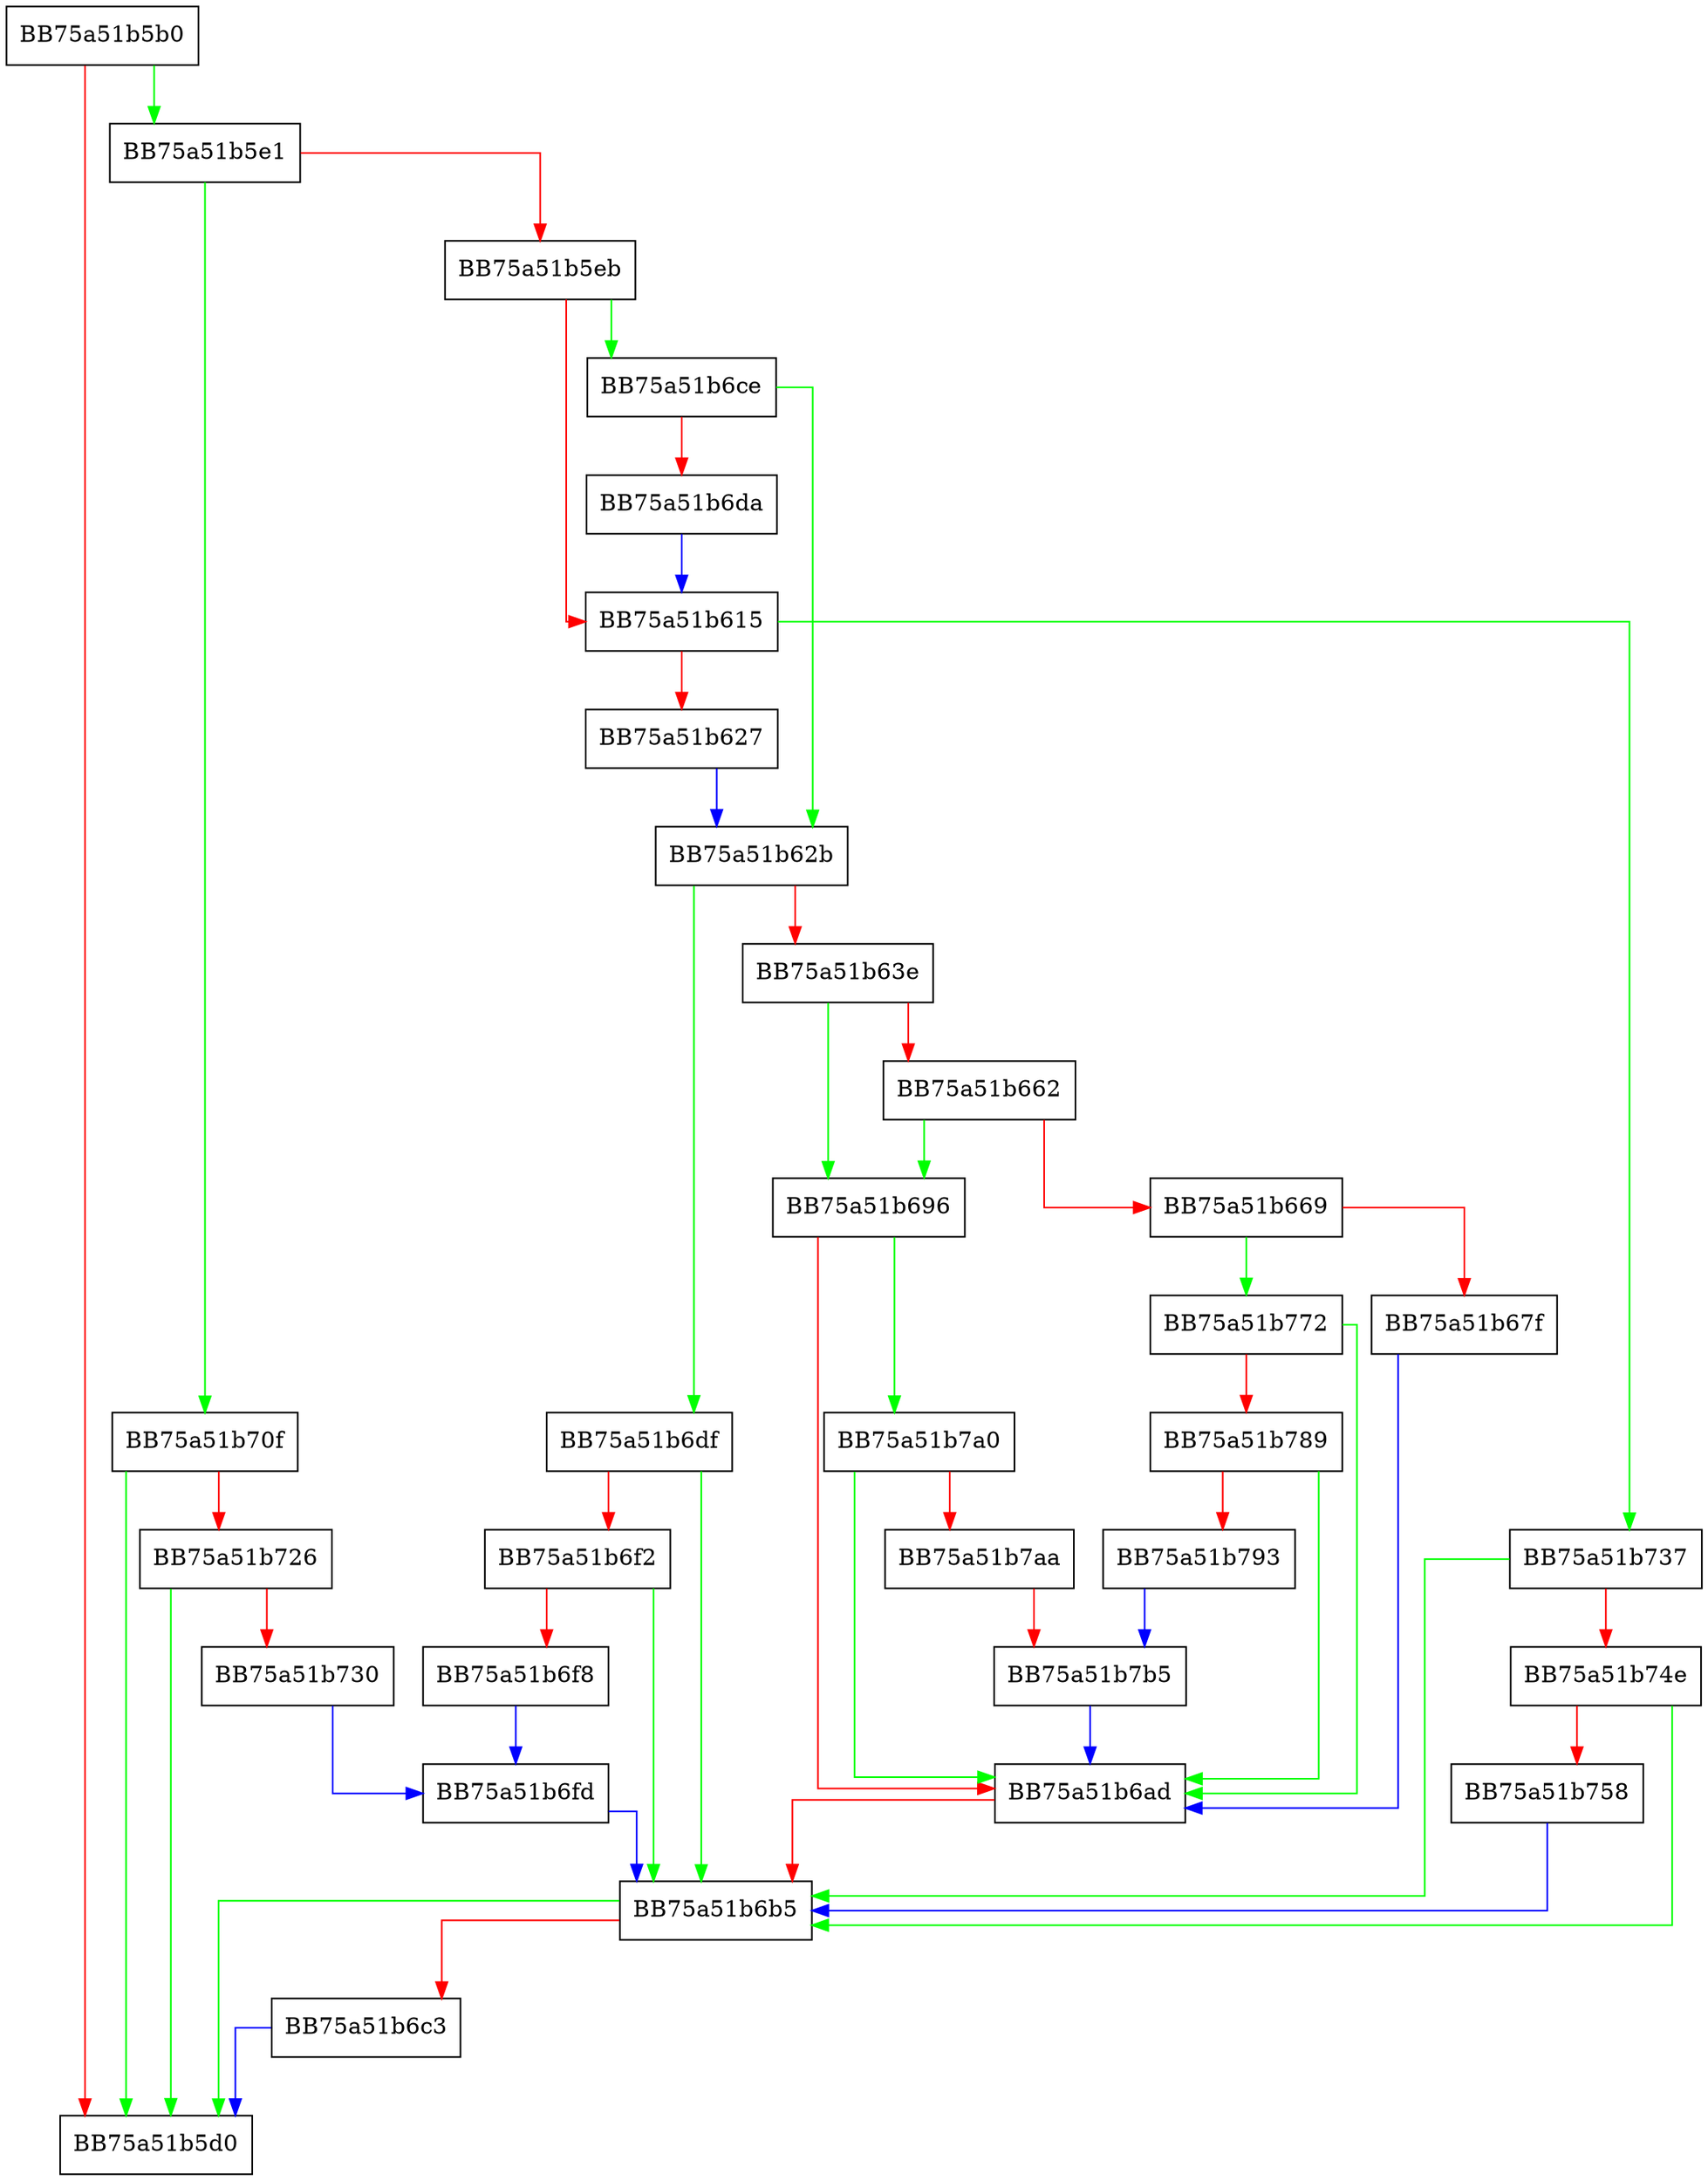 digraph GetUserProfileHandleFromToken {
  node [shape="box"];
  graph [splines=ortho];
  BB75a51b5b0 -> BB75a51b5e1 [color="green"];
  BB75a51b5b0 -> BB75a51b5d0 [color="red"];
  BB75a51b5e1 -> BB75a51b70f [color="green"];
  BB75a51b5e1 -> BB75a51b5eb [color="red"];
  BB75a51b5eb -> BB75a51b6ce [color="green"];
  BB75a51b5eb -> BB75a51b615 [color="red"];
  BB75a51b615 -> BB75a51b737 [color="green"];
  BB75a51b615 -> BB75a51b627 [color="red"];
  BB75a51b627 -> BB75a51b62b [color="blue"];
  BB75a51b62b -> BB75a51b6df [color="green"];
  BB75a51b62b -> BB75a51b63e [color="red"];
  BB75a51b63e -> BB75a51b696 [color="green"];
  BB75a51b63e -> BB75a51b662 [color="red"];
  BB75a51b662 -> BB75a51b696 [color="green"];
  BB75a51b662 -> BB75a51b669 [color="red"];
  BB75a51b669 -> BB75a51b772 [color="green"];
  BB75a51b669 -> BB75a51b67f [color="red"];
  BB75a51b67f -> BB75a51b6ad [color="blue"];
  BB75a51b696 -> BB75a51b7a0 [color="green"];
  BB75a51b696 -> BB75a51b6ad [color="red"];
  BB75a51b6ad -> BB75a51b6b5 [color="red"];
  BB75a51b6b5 -> BB75a51b5d0 [color="green"];
  BB75a51b6b5 -> BB75a51b6c3 [color="red"];
  BB75a51b6c3 -> BB75a51b5d0 [color="blue"];
  BB75a51b6ce -> BB75a51b62b [color="green"];
  BB75a51b6ce -> BB75a51b6da [color="red"];
  BB75a51b6da -> BB75a51b615 [color="blue"];
  BB75a51b6df -> BB75a51b6b5 [color="green"];
  BB75a51b6df -> BB75a51b6f2 [color="red"];
  BB75a51b6f2 -> BB75a51b6b5 [color="green"];
  BB75a51b6f2 -> BB75a51b6f8 [color="red"];
  BB75a51b6f8 -> BB75a51b6fd [color="blue"];
  BB75a51b6fd -> BB75a51b6b5 [color="blue"];
  BB75a51b70f -> BB75a51b5d0 [color="green"];
  BB75a51b70f -> BB75a51b726 [color="red"];
  BB75a51b726 -> BB75a51b5d0 [color="green"];
  BB75a51b726 -> BB75a51b730 [color="red"];
  BB75a51b730 -> BB75a51b6fd [color="blue"];
  BB75a51b737 -> BB75a51b6b5 [color="green"];
  BB75a51b737 -> BB75a51b74e [color="red"];
  BB75a51b74e -> BB75a51b6b5 [color="green"];
  BB75a51b74e -> BB75a51b758 [color="red"];
  BB75a51b758 -> BB75a51b6b5 [color="blue"];
  BB75a51b772 -> BB75a51b6ad [color="green"];
  BB75a51b772 -> BB75a51b789 [color="red"];
  BB75a51b789 -> BB75a51b6ad [color="green"];
  BB75a51b789 -> BB75a51b793 [color="red"];
  BB75a51b793 -> BB75a51b7b5 [color="blue"];
  BB75a51b7a0 -> BB75a51b6ad [color="green"];
  BB75a51b7a0 -> BB75a51b7aa [color="red"];
  BB75a51b7aa -> BB75a51b7b5 [color="red"];
  BB75a51b7b5 -> BB75a51b6ad [color="blue"];
}